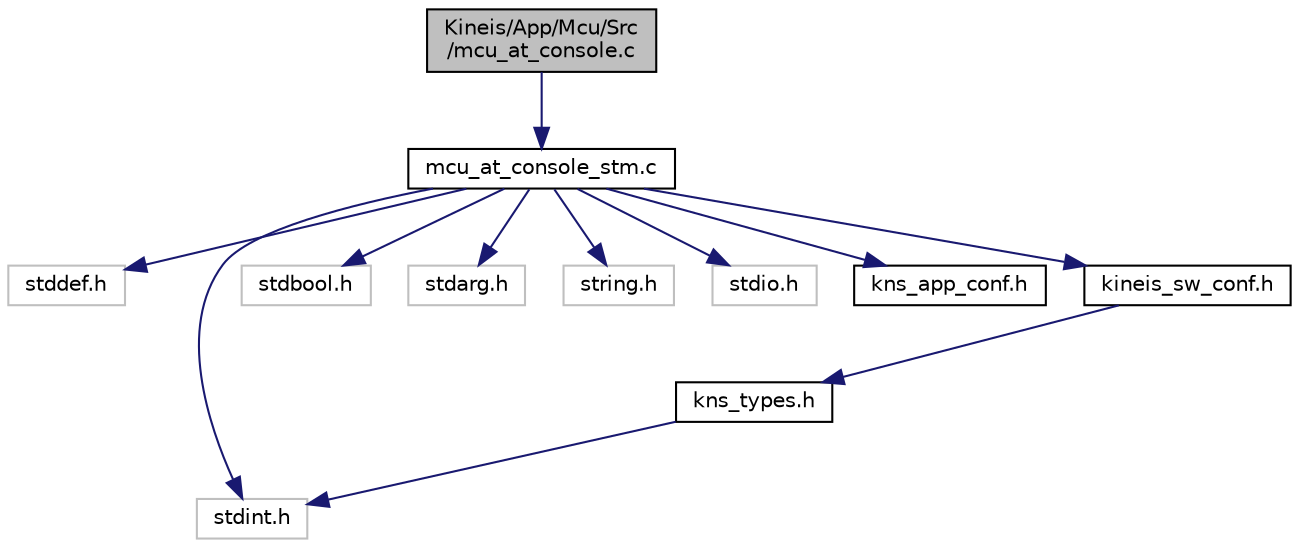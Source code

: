 digraph "Kineis/App/Mcu/Src/mcu_at_console.c"
{
 // INTERACTIVE_SVG=YES
 // LATEX_PDF_SIZE
  edge [fontname="Helvetica",fontsize="10",labelfontname="Helvetica",labelfontsize="10"];
  node [fontname="Helvetica",fontsize="10",shape=record];
  Node1 [label="Kineis/App/Mcu/Src\l/mcu_at_console.c",height=0.2,width=0.4,color="black", fillcolor="grey75", style="filled", fontcolor="black",tooltip="MCU wrapper for AT CMD console."];
  Node1 -> Node2 [color="midnightblue",fontsize="10",style="solid",fontname="Helvetica"];
  Node2 [label="mcu_at_console_stm.c",height=0.2,width=0.4,color="black", fillcolor="white", style="filled",URL="$d8/d3c/mcu__at__console__stm_8c.html",tooltip=" "];
  Node2 -> Node3 [color="midnightblue",fontsize="10",style="solid",fontname="Helvetica"];
  Node3 [label="stddef.h",height=0.2,width=0.4,color="grey75", fillcolor="white", style="filled",tooltip=" "];
  Node2 -> Node4 [color="midnightblue",fontsize="10",style="solid",fontname="Helvetica"];
  Node4 [label="stdint.h",height=0.2,width=0.4,color="grey75", fillcolor="white", style="filled",tooltip=" "];
  Node2 -> Node5 [color="midnightblue",fontsize="10",style="solid",fontname="Helvetica"];
  Node5 [label="stdbool.h",height=0.2,width=0.4,color="grey75", fillcolor="white", style="filled",tooltip=" "];
  Node2 -> Node6 [color="midnightblue",fontsize="10",style="solid",fontname="Helvetica"];
  Node6 [label="stdarg.h",height=0.2,width=0.4,color="grey75", fillcolor="white", style="filled",tooltip=" "];
  Node2 -> Node7 [color="midnightblue",fontsize="10",style="solid",fontname="Helvetica"];
  Node7 [label="string.h",height=0.2,width=0.4,color="grey75", fillcolor="white", style="filled",tooltip=" "];
  Node2 -> Node8 [color="midnightblue",fontsize="10",style="solid",fontname="Helvetica"];
  Node8 [label="stdio.h",height=0.2,width=0.4,color="grey75", fillcolor="white", style="filled",tooltip=" "];
  Node2 -> Node9 [color="midnightblue",fontsize="10",style="solid",fontname="Helvetica"];
  Node9 [label="kns_app_conf.h",height=0.2,width=0.4,color="black", fillcolor="white", style="filled",URL="$d5/d04/kns__app__conf_8h.html",tooltip="Kineis Application configurations depending on platform used."];
  Node2 -> Node10 [color="midnightblue",fontsize="10",style="solid",fontname="Helvetica"];
  Node10 [label="kineis_sw_conf.h",height=0.2,width=0.4,color="black", fillcolor="white", style="filled",URL="$d9/dc4/kineis__sw__conf_8h.html",tooltip="Kineis stack SW configurations depending on platform used."];
  Node10 -> Node11 [color="midnightblue",fontsize="10",style="solid",fontname="Helvetica"];
  Node11 [label="kns_types.h",height=0.2,width=0.4,color="black", fillcolor="white", style="filled",URL="$d8/d85/kns__types_8h.html",tooltip="Kineis types definition."];
  Node11 -> Node4 [color="midnightblue",fontsize="10",style="solid",fontname="Helvetica"];
}
